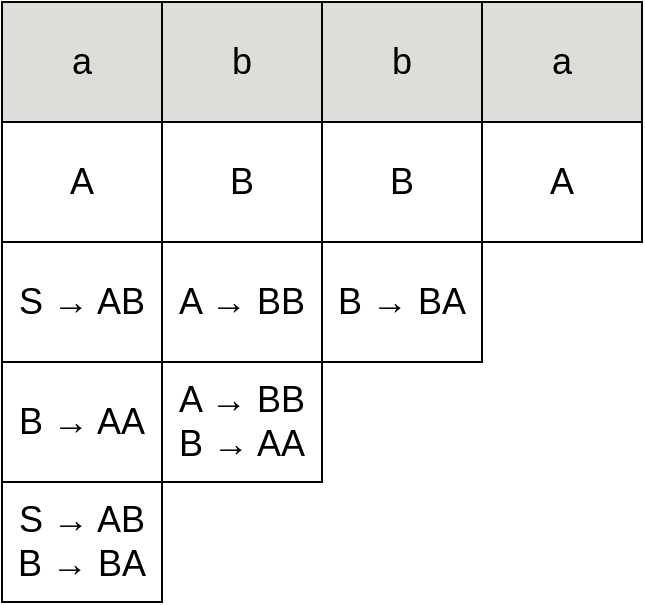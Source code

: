 <mxfile version="24.4.9" type="device">
  <diagram name="Seite-1" id="IeLTzzBV_pTacFv2nr7N">
    <mxGraphModel dx="954" dy="624" grid="1" gridSize="10" guides="1" tooltips="1" connect="1" arrows="1" fold="1" page="1" pageScale="1" pageWidth="827" pageHeight="1169" math="0" shadow="0">
      <root>
        <mxCell id="0" />
        <mxCell id="1" parent="0" />
        <mxCell id="-IO6qBfqjbs3GCGzv_AH-21" value="S → AB&lt;div style=&quot;font-size: 18px;&quot;&gt;B → BA&lt;/div&gt;" style="whiteSpace=wrap;html=1;fontSize=18;" parent="1" vertex="1">
          <mxGeometry x="80" y="560" width="80" height="60" as="geometry" />
        </mxCell>
        <mxCell id="-IO6qBfqjbs3GCGzv_AH-23" value="B → AA" style="whiteSpace=wrap;html=1;fontSize=18;" parent="1" vertex="1">
          <mxGeometry x="80" y="500" width="80" height="60" as="geometry" />
        </mxCell>
        <mxCell id="-IO6qBfqjbs3GCGzv_AH-24" value="&lt;div style=&quot;font-size: 18px;&quot;&gt;A → BB&lt;/div&gt;&lt;div style=&quot;font-size: 18px;&quot;&gt;B → AA&lt;/div&gt;" style="whiteSpace=wrap;html=1;fontSize=18;" parent="1" vertex="1">
          <mxGeometry x="160" y="500" width="80" height="60" as="geometry" />
        </mxCell>
        <mxCell id="-IO6qBfqjbs3GCGzv_AH-25" value="S → AB" style="whiteSpace=wrap;html=1;fontSize=18;" parent="1" vertex="1">
          <mxGeometry x="80" y="440" width="80" height="60" as="geometry" />
        </mxCell>
        <mxCell id="-IO6qBfqjbs3GCGzv_AH-26" value="A → BB" style="whiteSpace=wrap;html=1;fontSize=18;" parent="1" vertex="1">
          <mxGeometry x="160" y="440" width="80" height="60" as="geometry" />
        </mxCell>
        <mxCell id="-IO6qBfqjbs3GCGzv_AH-27" value="B → BA" style="whiteSpace=wrap;html=1;fontSize=18;" parent="1" vertex="1">
          <mxGeometry x="240" y="440" width="80" height="60" as="geometry" />
        </mxCell>
        <mxCell id="-IO6qBfqjbs3GCGzv_AH-28" value="A" style="whiteSpace=wrap;html=1;fontSize=18;" parent="1" vertex="1">
          <mxGeometry x="80" y="380" width="80" height="60" as="geometry" />
        </mxCell>
        <mxCell id="-IO6qBfqjbs3GCGzv_AH-29" value="B" style="whiteSpace=wrap;html=1;fontSize=18;" parent="1" vertex="1">
          <mxGeometry x="160" y="380" width="80" height="60" as="geometry" />
        </mxCell>
        <mxCell id="-IO6qBfqjbs3GCGzv_AH-30" value="B" style="whiteSpace=wrap;html=1;fontSize=18;" parent="1" vertex="1">
          <mxGeometry x="240" y="380" width="80" height="60" as="geometry" />
        </mxCell>
        <mxCell id="-IO6qBfqjbs3GCGzv_AH-31" value="A" style="whiteSpace=wrap;html=1;fontSize=18;" parent="1" vertex="1">
          <mxGeometry x="320" y="380" width="80" height="60" as="geometry" />
        </mxCell>
        <mxCell id="-IO6qBfqjbs3GCGzv_AH-32" value="a" style="whiteSpace=wrap;html=1;fillColor=#deddda;fontSize=18;" parent="1" vertex="1">
          <mxGeometry x="80" y="320" width="80" height="60" as="geometry" />
        </mxCell>
        <mxCell id="-IO6qBfqjbs3GCGzv_AH-33" value="b" style="whiteSpace=wrap;html=1;fillColor=#deddda;fontSize=18;" parent="1" vertex="1">
          <mxGeometry x="160" y="320" width="80" height="60" as="geometry" />
        </mxCell>
        <mxCell id="-IO6qBfqjbs3GCGzv_AH-34" value="b" style="whiteSpace=wrap;html=1;fillColor=#deddda;fontSize=18;" parent="1" vertex="1">
          <mxGeometry x="240" y="320" width="80" height="60" as="geometry" />
        </mxCell>
        <mxCell id="-IO6qBfqjbs3GCGzv_AH-35" value="a" style="whiteSpace=wrap;html=1;fillColor=#deddda;fontSize=18;" parent="1" vertex="1">
          <mxGeometry x="320" y="320" width="80" height="60" as="geometry" />
        </mxCell>
      </root>
    </mxGraphModel>
  </diagram>
</mxfile>
